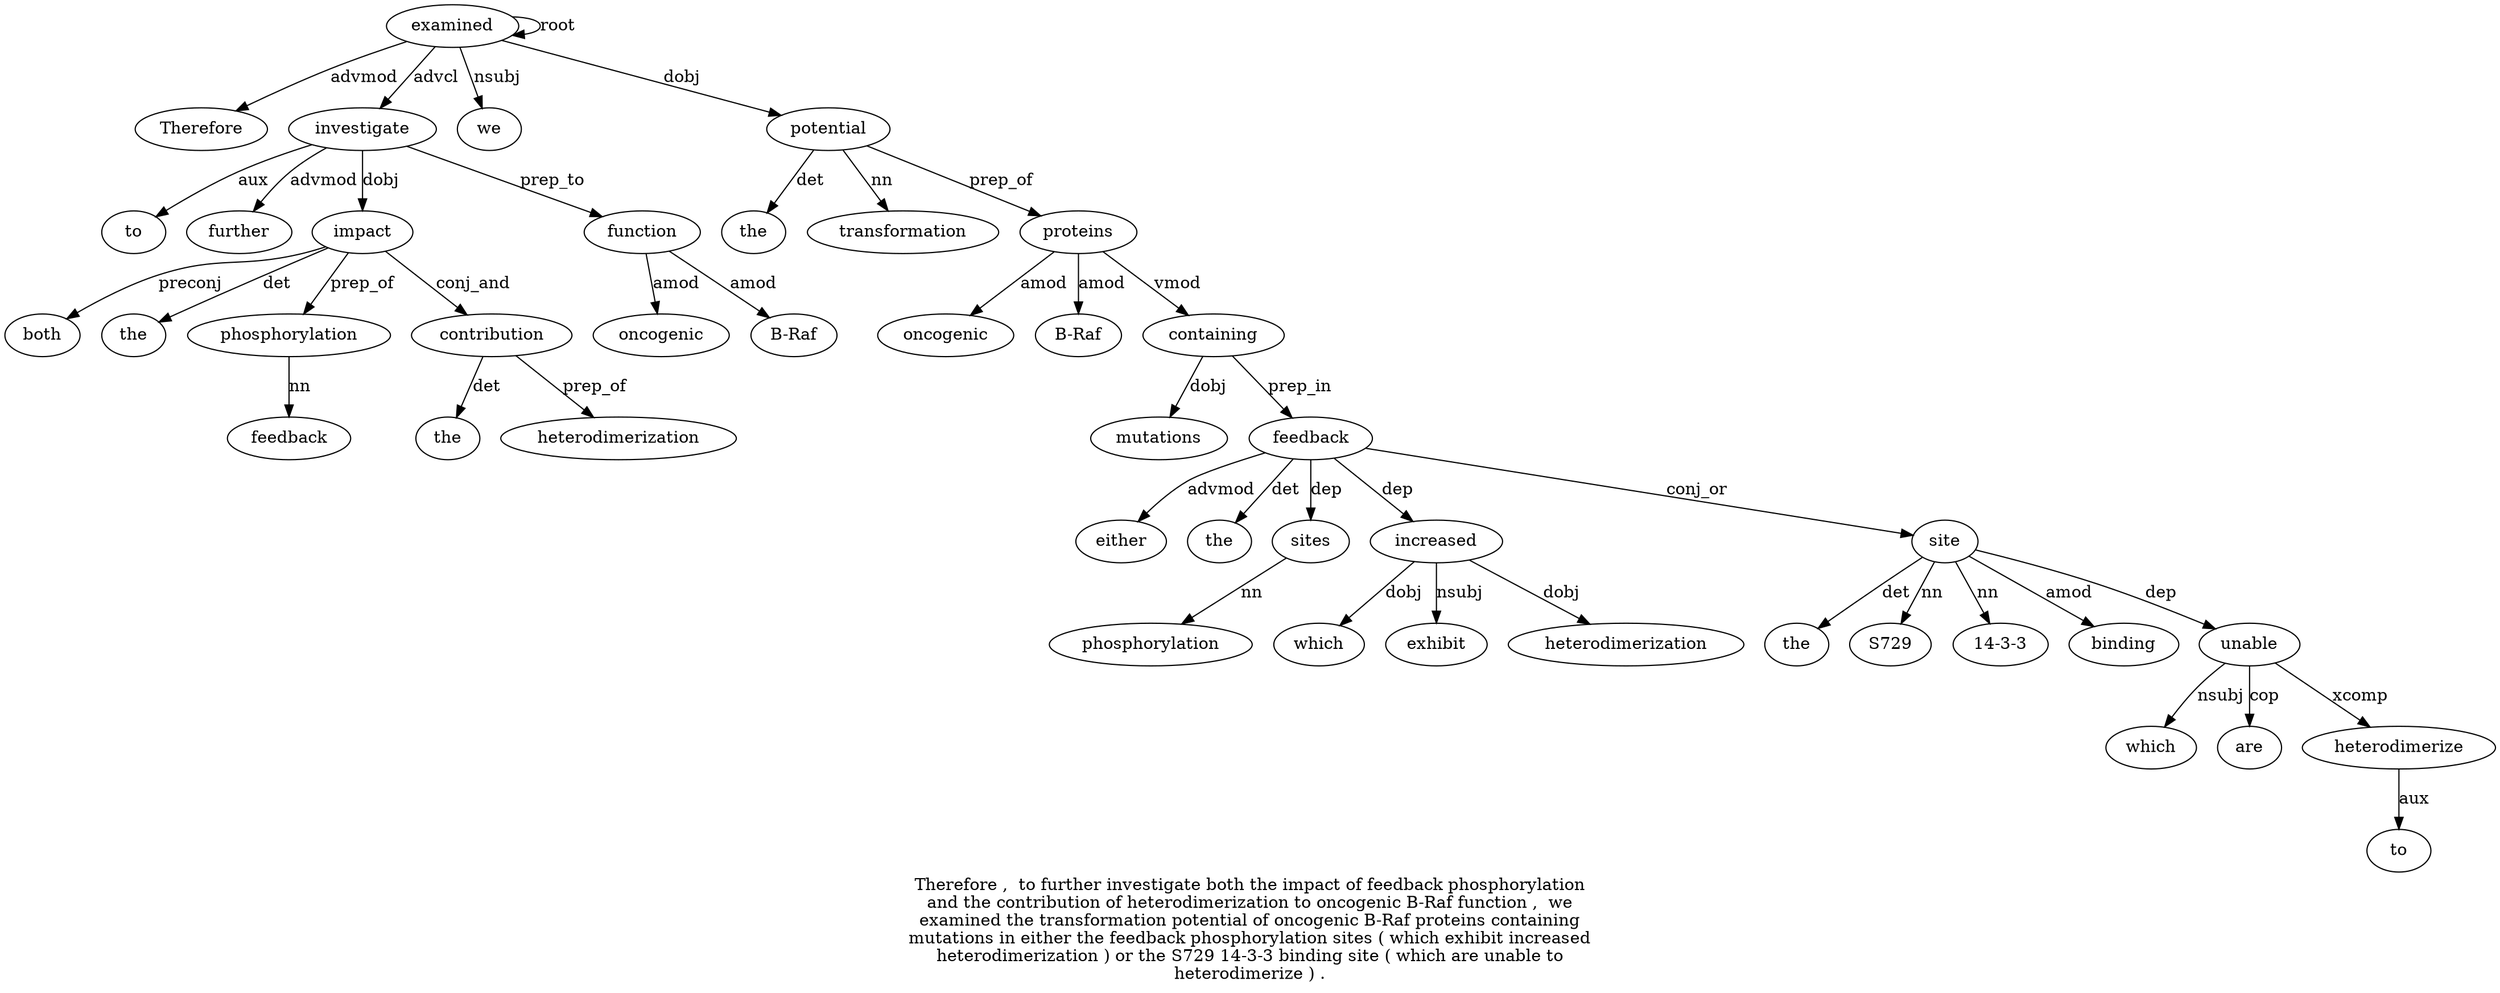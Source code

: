 digraph "Therefore ,  to further investigate both the impact of feedback phosphorylation and the contribution of heterodimerization to oncogenic B-Raf function ,  we examined the transformation potential of oncogenic B-Raf proteins containing mutations in either the feedback phosphorylation sites ( which exhibit increased heterodimerization ) or the S729 14-3-3 binding site ( which are unable to heterodimerize ) ." {
label="Therefore ,  to further investigate both the impact of feedback phosphorylation
and the contribution of heterodimerization to oncogenic B-Raf function ,  we
examined the transformation potential of oncogenic B-Raf proteins containing
mutations in either the feedback phosphorylation sites ( which exhibit increased
heterodimerization ) or the S729 14-3-3 binding site ( which are unable to
heterodimerize ) .";
examined23 [style=filled, fillcolor=white, label=examined];
Therefore1 [style=filled, fillcolor=white, label=Therefore];
examined23 -> Therefore1  [label=advmod];
investigate5 [style=filled, fillcolor=white, label=investigate];
to3 [style=filled, fillcolor=white, label=to];
investigate5 -> to3  [label=aux];
further4 [style=filled, fillcolor=white, label=further];
investigate5 -> further4  [label=advmod];
examined23 -> investigate5  [label=advcl];
impact8 [style=filled, fillcolor=white, label=impact];
both6 [style=filled, fillcolor=white, label=both];
impact8 -> both6  [label=preconj];
the7 [style=filled, fillcolor=white, label=the];
impact8 -> the7  [label=det];
investigate5 -> impact8  [label=dobj];
phosphorylation11 [style=filled, fillcolor=white, label=phosphorylation];
feedback10 [style=filled, fillcolor=white, label=feedback];
phosphorylation11 -> feedback10  [label=nn];
impact8 -> phosphorylation11  [label=prep_of];
contribution14 [style=filled, fillcolor=white, label=contribution];
the13 [style=filled, fillcolor=white, label=the];
contribution14 -> the13  [label=det];
impact8 -> contribution14  [label=conj_and];
heterodimerization16 [style=filled, fillcolor=white, label=heterodimerization];
contribution14 -> heterodimerization16  [label=prep_of];
function20 [style=filled, fillcolor=white, label=function];
oncogenic18 [style=filled, fillcolor=white, label=oncogenic];
function20 -> oncogenic18  [label=amod];
"B-Raf19" [style=filled, fillcolor=white, label="B-Raf"];
function20 -> "B-Raf19"  [label=amod];
investigate5 -> function20  [label=prep_to];
we22 [style=filled, fillcolor=white, label=we];
examined23 -> we22  [label=nsubj];
examined23 -> examined23  [label=root];
potential26 [style=filled, fillcolor=white, label=potential];
the24 [style=filled, fillcolor=white, label=the];
potential26 -> the24  [label=det];
transformation25 [style=filled, fillcolor=white, label=transformation];
potential26 -> transformation25  [label=nn];
examined23 -> potential26  [label=dobj];
proteins30 [style=filled, fillcolor=white, label=proteins];
oncogenic28 [style=filled, fillcolor=white, label=oncogenic];
proteins30 -> oncogenic28  [label=amod];
"B-Raf29" [style=filled, fillcolor=white, label="B-Raf"];
proteins30 -> "B-Raf29"  [label=amod];
potential26 -> proteins30  [label=prep_of];
containing31 [style=filled, fillcolor=white, label=containing];
proteins30 -> containing31  [label=vmod];
mutations32 [style=filled, fillcolor=white, label=mutations];
containing31 -> mutations32  [label=dobj];
feedback36 [style=filled, fillcolor=white, label=feedback];
either34 [style=filled, fillcolor=white, label=either];
feedback36 -> either34  [label=advmod];
the35 [style=filled, fillcolor=white, label=the];
feedback36 -> the35  [label=det];
containing31 -> feedback36  [label=prep_in];
sites38 [style=filled, fillcolor=white, label=sites];
phosphorylation37 [style=filled, fillcolor=white, label=phosphorylation];
sites38 -> phosphorylation37  [label=nn];
feedback36 -> sites38  [label=dep];
increased42 [style=filled, fillcolor=white, label=increased];
which40 [style=filled, fillcolor=white, label=which];
increased42 -> which40  [label=dobj];
exhibit41 [style=filled, fillcolor=white, label=exhibit];
increased42 -> exhibit41  [label=nsubj];
feedback36 -> increased42  [label=dep];
heterodimerization43 [style=filled, fillcolor=white, label=heterodimerization];
increased42 -> heterodimerization43  [label=dobj];
site50 [style=filled, fillcolor=white, label=site];
the46 [style=filled, fillcolor=white, label=the];
site50 -> the46  [label=det];
S7294 [style=filled, fillcolor=white, label=S729];
site50 -> S7294  [label=nn];
"14-3-38" [style=filled, fillcolor=white, label="14-3-3"];
site50 -> "14-3-38"  [label=nn];
binding49 [style=filled, fillcolor=white, label=binding];
site50 -> binding49  [label=amod];
feedback36 -> site50  [label=conj_or];
unable54 [style=filled, fillcolor=white, label=unable];
which52 [style=filled, fillcolor=white, label=which];
unable54 -> which52  [label=nsubj];
are53 [style=filled, fillcolor=white, label=are];
unable54 -> are53  [label=cop];
site50 -> unable54  [label=dep];
heterodimerize56 [style=filled, fillcolor=white, label=heterodimerize];
to55 [style=filled, fillcolor=white, label=to];
heterodimerize56 -> to55  [label=aux];
unable54 -> heterodimerize56  [label=xcomp];
}
